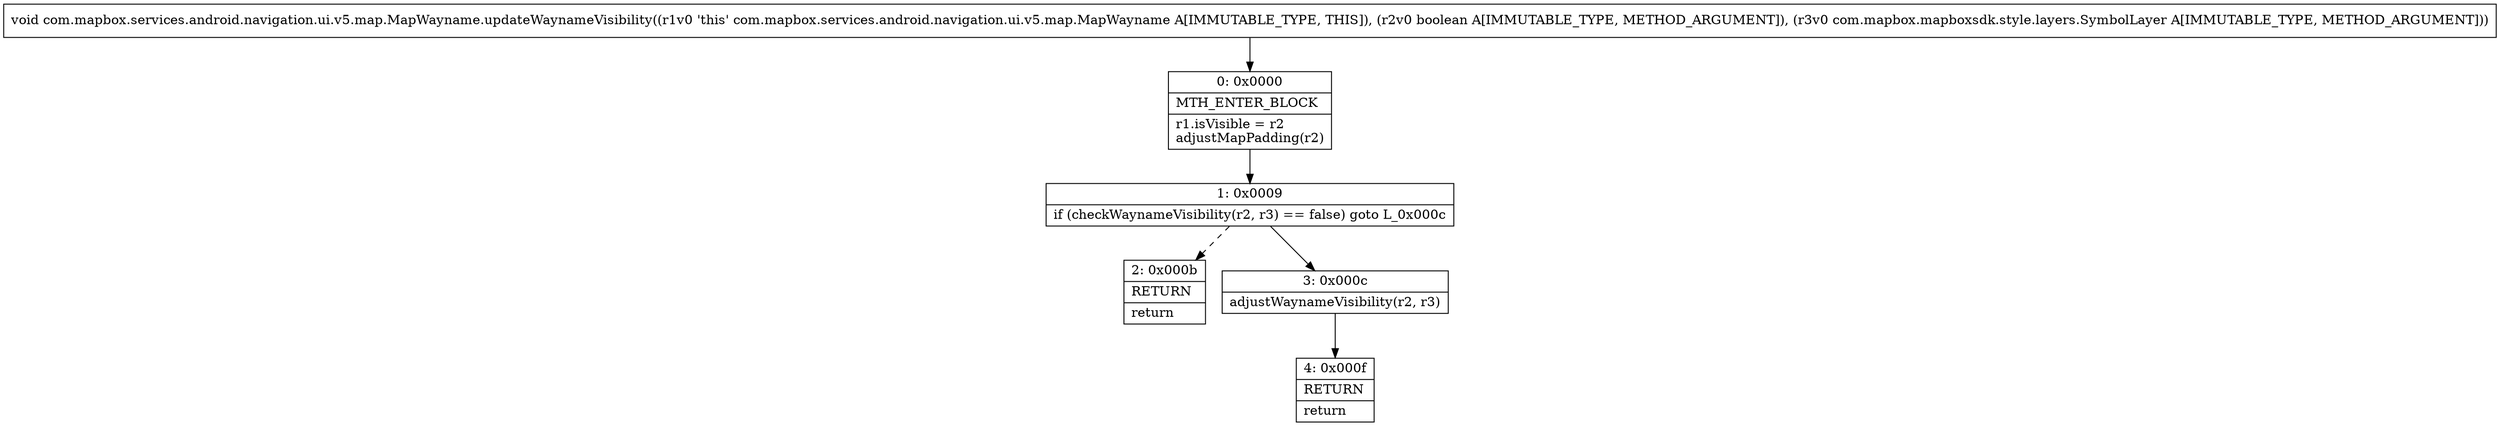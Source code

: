 digraph "CFG forcom.mapbox.services.android.navigation.ui.v5.map.MapWayname.updateWaynameVisibility(ZLcom\/mapbox\/mapboxsdk\/style\/layers\/SymbolLayer;)V" {
Node_0 [shape=record,label="{0\:\ 0x0000|MTH_ENTER_BLOCK\l|r1.isVisible = r2\ladjustMapPadding(r2)\l}"];
Node_1 [shape=record,label="{1\:\ 0x0009|if (checkWaynameVisibility(r2, r3) == false) goto L_0x000c\l}"];
Node_2 [shape=record,label="{2\:\ 0x000b|RETURN\l|return\l}"];
Node_3 [shape=record,label="{3\:\ 0x000c|adjustWaynameVisibility(r2, r3)\l}"];
Node_4 [shape=record,label="{4\:\ 0x000f|RETURN\l|return\l}"];
MethodNode[shape=record,label="{void com.mapbox.services.android.navigation.ui.v5.map.MapWayname.updateWaynameVisibility((r1v0 'this' com.mapbox.services.android.navigation.ui.v5.map.MapWayname A[IMMUTABLE_TYPE, THIS]), (r2v0 boolean A[IMMUTABLE_TYPE, METHOD_ARGUMENT]), (r3v0 com.mapbox.mapboxsdk.style.layers.SymbolLayer A[IMMUTABLE_TYPE, METHOD_ARGUMENT])) }"];
MethodNode -> Node_0;
Node_0 -> Node_1;
Node_1 -> Node_2[style=dashed];
Node_1 -> Node_3;
Node_3 -> Node_4;
}

